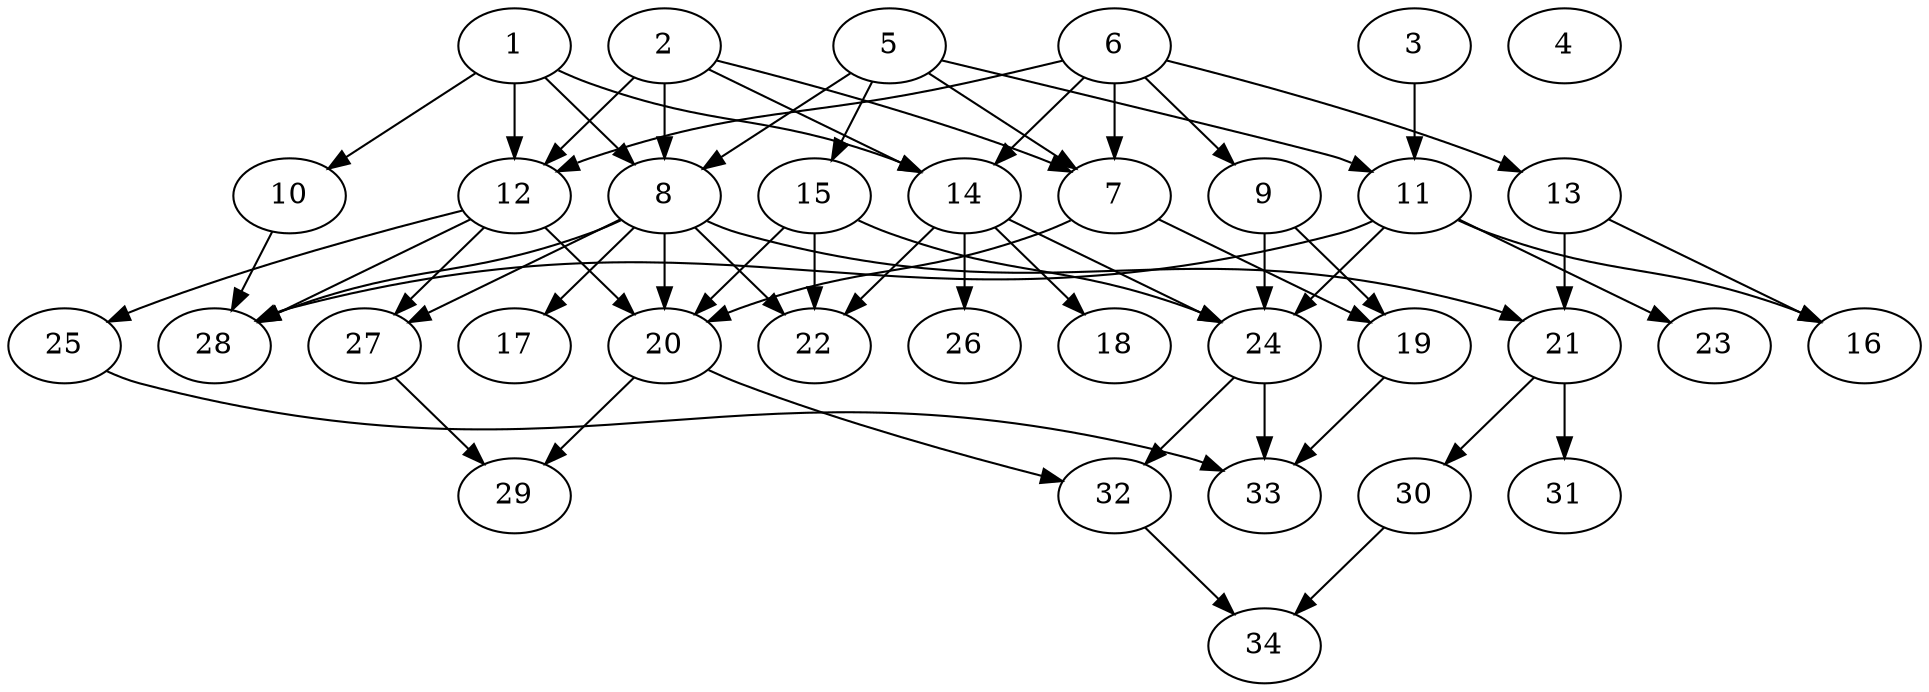 // DAG (tier=2-normal, mode=data, n=34, ccr=0.434, fat=0.643, density=0.420, regular=0.437, jump=0.117, mindata=2097152, maxdata=16777216)
// DAG automatically generated by daggen at Sun Aug 24 16:33:34 2025
// /home/ermia/Project/Environments/daggen/bin/daggen --dot --ccr 0.434 --fat 0.643 --regular 0.437 --density 0.420 --jump 0.117 --mindata 2097152 --maxdata 16777216 -n 34 
digraph G {
  1 [size="864229079747492052992", alpha="0.12", expect_size="432114539873746026496"]
  1 -> 8 [size ="725842795692032"]
  1 -> 10 [size ="725842795692032"]
  1 -> 12 [size ="725842795692032"]
  1 -> 14 [size ="725842795692032"]
  2 [size="38692393064645787648", alpha="0.16", expect_size="19346196532322893824"]
  2 -> 7 [size ="91518111055872"]
  2 -> 8 [size ="91518111055872"]
  2 -> 12 [size ="91518111055872"]
  2 -> 14 [size ="91518111055872"]
  3 [size="75828182097663408", alpha="0.14", expect_size="37914091048831704"]
  3 -> 11 [size ="1437591664590848"]
  4 [size="42913073010352248", alpha="0.17", expect_size="21456536505176124"]
  5 [size="3225435354061386", alpha="0.08", expect_size="1612717677030693"]
  5 -> 7 [size ="89424448716800"]
  5 -> 8 [size ="89424448716800"]
  5 -> 11 [size ="89424448716800"]
  5 -> 15 [size ="89424448716800"]
  6 [size="238151071950988256", alpha="0.16", expect_size="119075535975494128"]
  6 -> 7 [size ="153881371738112"]
  6 -> 9 [size ="153881371738112"]
  6 -> 12 [size ="153881371738112"]
  6 -> 13 [size ="153881371738112"]
  6 -> 14 [size ="153881371738112"]
  7 [size="1356469874729498", alpha="0.11", expect_size="678234937364749"]
  7 -> 19 [size ="36747547246592"]
  7 -> 20 [size ="36747547246592"]
  8 [size="432984069548682560", alpha="0.18", expect_size="216492034774341280"]
  8 -> 17 [size ="541309232218112"]
  8 -> 20 [size ="541309232218112"]
  8 -> 21 [size ="541309232218112"]
  8 -> 22 [size ="541309232218112"]
  8 -> 27 [size ="541309232218112"]
  8 -> 28 [size ="541309232218112"]
  9 [size="553060950239141167104", alpha="0.10", expect_size="276530475119570583552"]
  9 -> 19 [size ="539020543131648"]
  9 -> 24 [size ="539020543131648"]
  10 [size="1866115032038777028608", alpha="0.09", expect_size="933057516019388514304"]
  10 -> 28 [size ="1212594501189632"]
  11 [size="400938999846717620224", alpha="0.19", expect_size="200469499923358810112"]
  11 -> 16 [size ="434986243063808"]
  11 -> 23 [size ="434986243063808"]
  11 -> 24 [size ="434986243063808"]
  11 -> 28 [size ="434986243063808"]
  12 [size="1250434496352041472", alpha="0.15", expect_size="625217248176020736"]
  12 -> 20 [size ="1108814669545472"]
  12 -> 25 [size ="1108814669545472"]
  12 -> 27 [size ="1108814669545472"]
  12 -> 28 [size ="1108814669545472"]
  13 [size="1954213540980102912", alpha="0.19", expect_size="977106770490051456"]
  13 -> 16 [size ="1490562528051200"]
  13 -> 21 [size ="1490562528051200"]
  14 [size="2952665677770522624000", alpha="0.17", expect_size="1476332838885261312000"]
  14 -> 18 [size ="1646516817100800"]
  14 -> 22 [size ="1646516817100800"]
  14 -> 24 [size ="1646516817100800"]
  14 -> 26 [size ="1646516817100800"]
  15 [size="4910594241712528384", alpha="0.07", expect_size="2455297120856264192"]
  15 -> 20 [size ="1998754433466368"]
  15 -> 22 [size ="1998754433466368"]
  15 -> 24 [size ="1998754433466368"]
  16 [size="44934749546844952", alpha="0.07", expect_size="22467374773422476"]
  17 [size="40938521023033912", alpha="0.04", expect_size="20469260511516956"]
  18 [size="351430916898770496", alpha="0.15", expect_size="175715458449385248"]
  19 [size="10200754674528384", alpha="0.17", expect_size="5100377337264192"]
  19 -> 33 [size ="186093718732800"]
  20 [size="203696893929639360", alpha="0.18", expect_size="101848446964819680"]
  20 -> 29 [size ="120749280985088"]
  20 -> 32 [size ="120749280985088"]
  21 [size="4360804518309018112", alpha="0.15", expect_size="2180402259154509056"]
  21 -> 30 [size ="1861355074224128"]
  21 -> 31 [size ="1861355074224128"]
  22 [size="6042707166794906", alpha="0.02", expect_size="3021353583397453"]
  23 [size="25816894548755808", alpha="0.06", expect_size="12908447274377904"]
  24 [size="402731034798775360", alpha="0.14", expect_size="201365517399387680"]
  24 -> 32 [size ="189427385106432"]
  24 -> 33 [size ="189427385106432"]
  25 [size="28337601617682440", alpha="0.18", expect_size="14168800808841220"]
  25 -> 33 [size ="764581429379072"]
  26 [size="2320697036822915072", alpha="0.17", expect_size="1160348518411457536"]
  27 [size="671823646748099739648", alpha="0.12", expect_size="335911823374049869824"]
  27 -> 29 [size ="613658627407872"]
  28 [size="2103326707415696896", alpha="0.15", expect_size="1051663353707848448"]
  29 [size="58802421575695408", alpha="0.04", expect_size="29401210787847704"]
  30 [size="3763337703316258816000", alpha="0.05", expect_size="1881668851658129408000"]
  30 -> 34 [size ="1935554694348800"]
  31 [size="1878784614699033", alpha="0.04", expect_size="939392307349516"]
  32 [size="507898732764183616", alpha="0.19", expect_size="253949366382091808"]
  32 -> 34 [size ="536468334313472"]
  33 [size="3535593864314752000", alpha="0.08", expect_size="1767796932157376000"]
  34 [size="21110008293670908", alpha="0.18", expect_size="10555004146835454"]
}